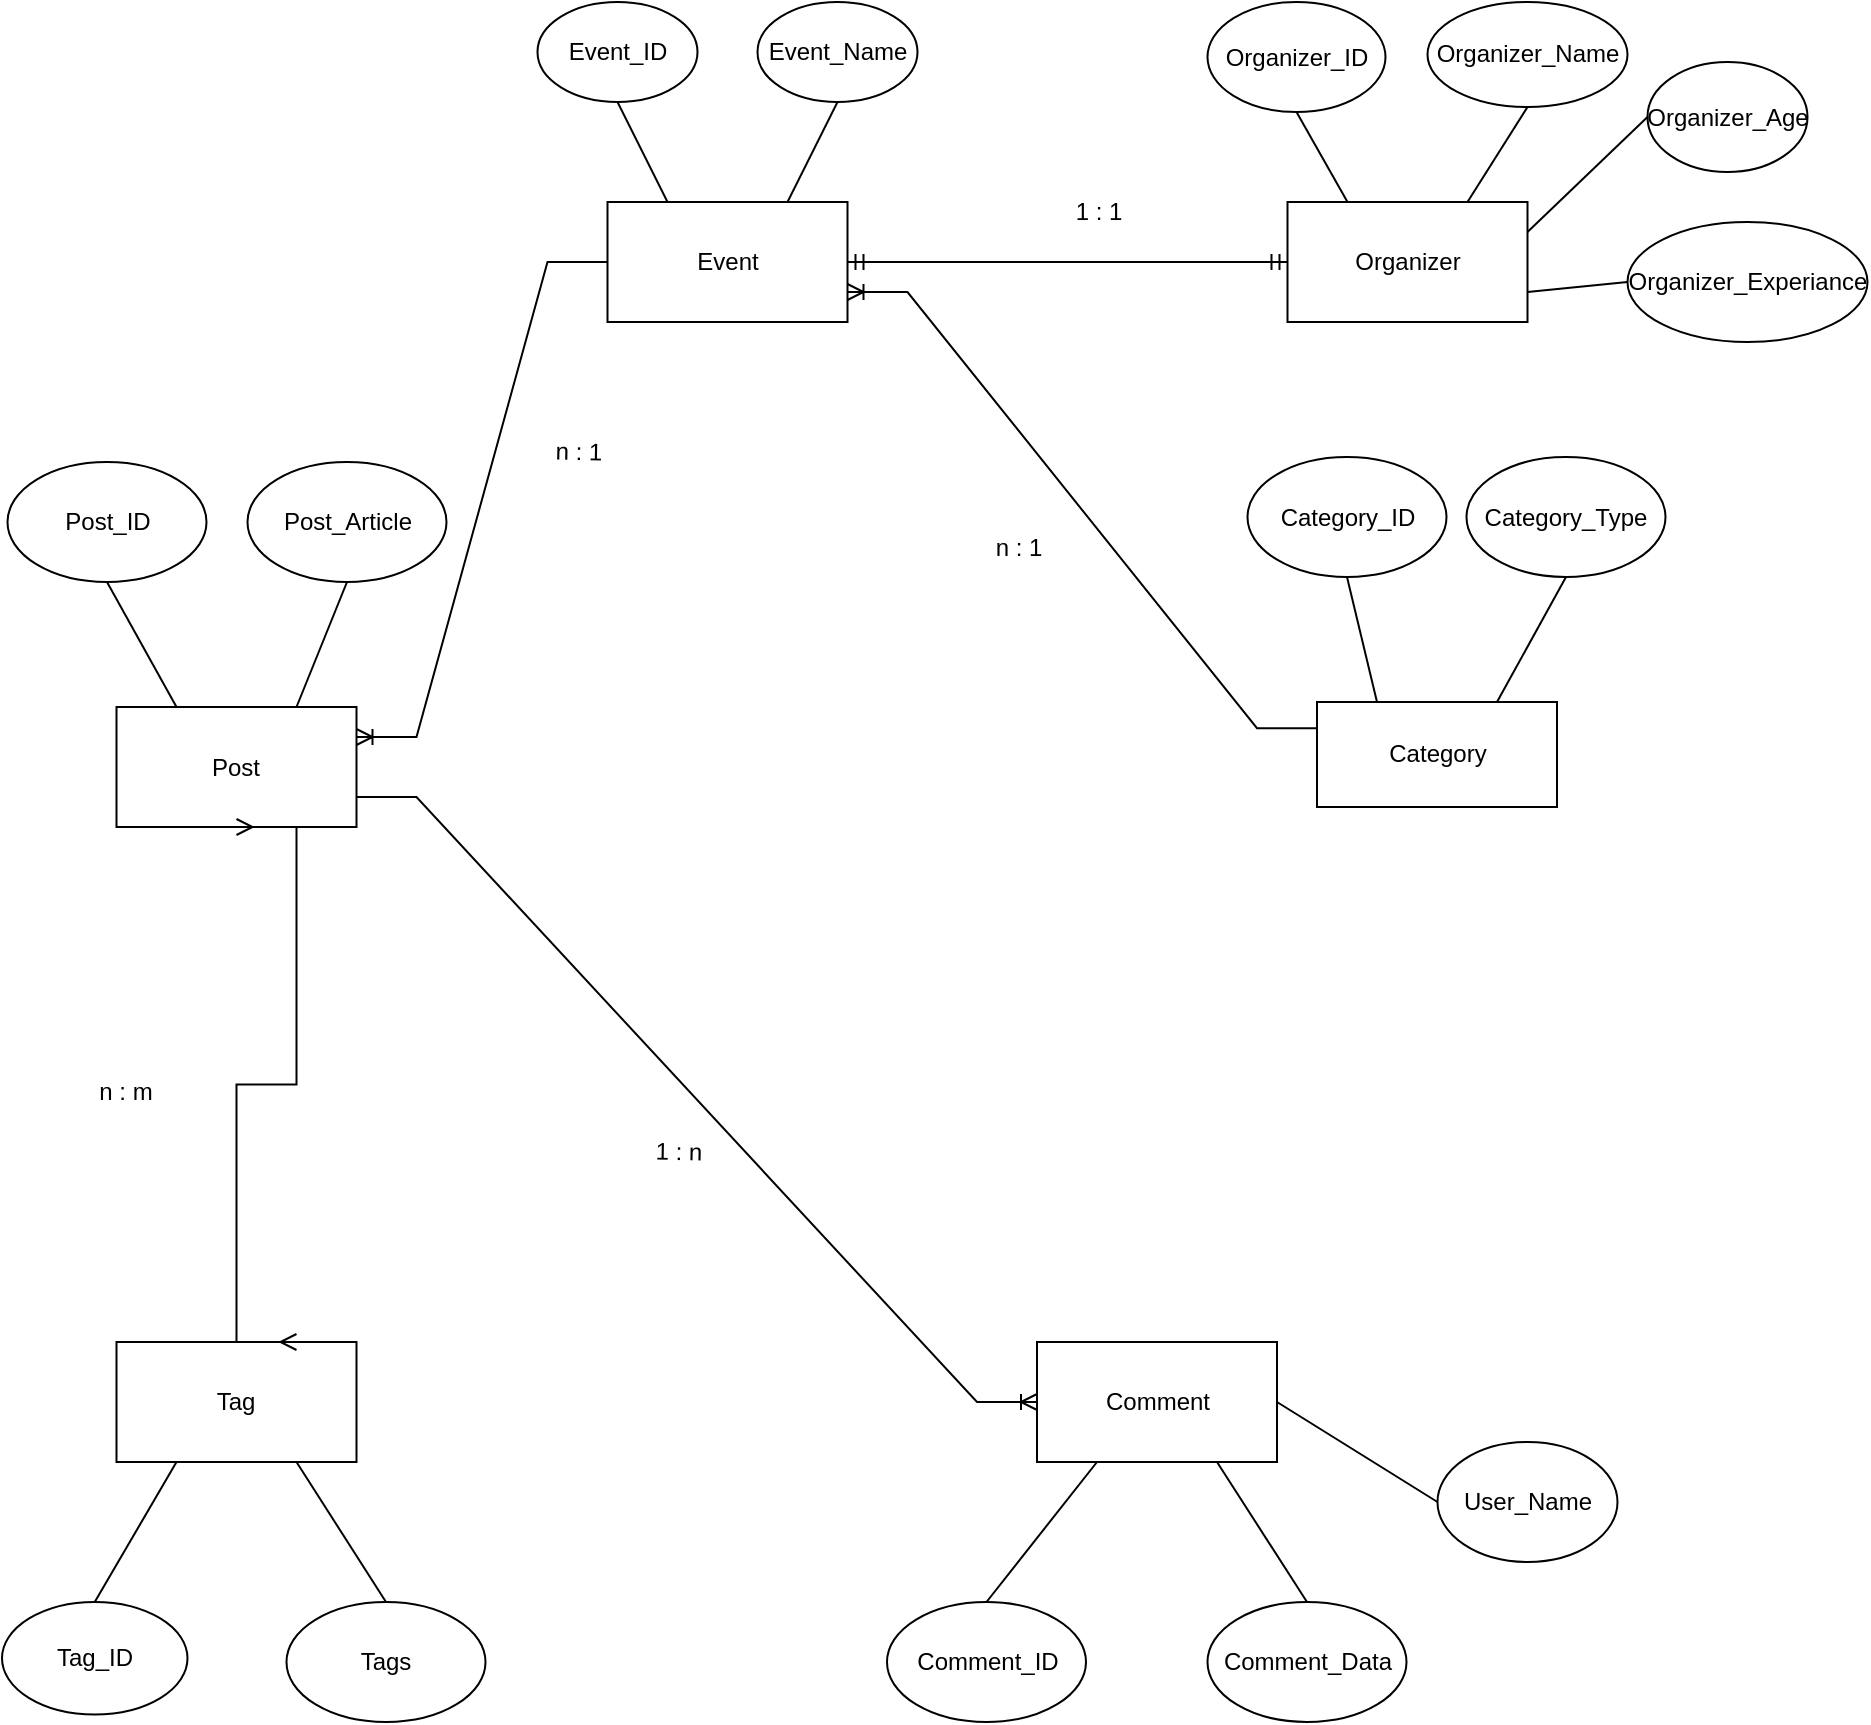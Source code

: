 <mxfile version="21.7.4" type="device">
  <diagram name="Page-1" id="1eqtEI0k5y8maDjVporl">
    <mxGraphModel dx="1300" dy="975" grid="1" gridSize="10" guides="1" tooltips="1" connect="1" arrows="1" fold="1" page="1" pageScale="1" pageWidth="850" pageHeight="1100" math="0" shadow="0">
      <root>
        <mxCell id="0" />
        <mxCell id="1" parent="0" />
        <mxCell id="WSJdr_3D9flf3Dt5iijs-1" value="Category" style="rounded=0;whiteSpace=wrap;html=1;" vertex="1" parent="1">
          <mxGeometry x="1627.5" y="460" width="120" height="52.5" as="geometry" />
        </mxCell>
        <mxCell id="WSJdr_3D9flf3Dt5iijs-2" value="Post" style="rounded=0;whiteSpace=wrap;html=1;" vertex="1" parent="1">
          <mxGeometry x="1027.25" y="462.5" width="120" height="60" as="geometry" />
        </mxCell>
        <mxCell id="WSJdr_3D9flf3Dt5iijs-3" value="Tag" style="rounded=0;whiteSpace=wrap;html=1;" vertex="1" parent="1">
          <mxGeometry x="1027.25" y="780" width="120" height="60" as="geometry" />
        </mxCell>
        <mxCell id="WSJdr_3D9flf3Dt5iijs-4" value="Comment" style="rounded=0;whiteSpace=wrap;html=1;" vertex="1" parent="1">
          <mxGeometry x="1487.5" y="780" width="120" height="60" as="geometry" />
        </mxCell>
        <mxCell id="WSJdr_3D9flf3Dt5iijs-5" value="" style="endArrow=none;html=1;rounded=0;exitX=0.25;exitY=0;exitDx=0;exitDy=0;entryX=0.5;entryY=1;entryDx=0;entryDy=0;" edge="1" parent="1" source="WSJdr_3D9flf3Dt5iijs-2" target="WSJdr_3D9flf3Dt5iijs-18">
          <mxGeometry width="50" height="50" relative="1" as="geometry">
            <mxPoint x="1322.25" y="552.5" as="sourcePoint" />
            <mxPoint x="992.25" y="422.5" as="targetPoint" />
          </mxGeometry>
        </mxCell>
        <mxCell id="WSJdr_3D9flf3Dt5iijs-6" value="" style="endArrow=none;html=1;rounded=0;exitX=0.75;exitY=0;exitDx=0;exitDy=0;entryX=0.5;entryY=1;entryDx=0;entryDy=0;" edge="1" parent="1" source="WSJdr_3D9flf3Dt5iijs-2" target="WSJdr_3D9flf3Dt5iijs-19">
          <mxGeometry width="50" height="50" relative="1" as="geometry">
            <mxPoint x="1302.25" y="542.5" as="sourcePoint" />
            <mxPoint x="1218.25" y="430" as="targetPoint" />
          </mxGeometry>
        </mxCell>
        <mxCell id="WSJdr_3D9flf3Dt5iijs-7" value="" style="endArrow=none;html=1;rounded=0;entryX=0.5;entryY=1;entryDx=0;entryDy=0;exitX=0.25;exitY=0;exitDx=0;exitDy=0;" edge="1" parent="1" source="WSJdr_3D9flf3Dt5iijs-1" target="WSJdr_3D9flf3Dt5iijs-21">
          <mxGeometry width="50" height="50" relative="1" as="geometry">
            <mxPoint x="1462.75" y="580" as="sourcePoint" />
            <mxPoint x="1567.75" y="402.5" as="targetPoint" />
          </mxGeometry>
        </mxCell>
        <mxCell id="WSJdr_3D9flf3Dt5iijs-8" value="" style="endArrow=none;html=1;rounded=0;entryX=0.5;entryY=1;entryDx=0;entryDy=0;exitX=0.75;exitY=0;exitDx=0;exitDy=0;" edge="1" parent="1" source="WSJdr_3D9flf3Dt5iijs-1" target="WSJdr_3D9flf3Dt5iijs-22">
          <mxGeometry width="50" height="50" relative="1" as="geometry">
            <mxPoint x="1432.75" y="530" as="sourcePoint" />
            <mxPoint x="1782.25" y="407.5" as="targetPoint" />
          </mxGeometry>
        </mxCell>
        <mxCell id="WSJdr_3D9flf3Dt5iijs-9" value="" style="endArrow=none;html=1;rounded=0;exitX=0.5;exitY=0;exitDx=0;exitDy=0;entryX=0.75;entryY=1;entryDx=0;entryDy=0;" edge="1" parent="1" source="WSJdr_3D9flf3Dt5iijs-20" target="WSJdr_3D9flf3Dt5iijs-3">
          <mxGeometry width="50" height="50" relative="1" as="geometry">
            <mxPoint x="983" y="890" as="sourcePoint" />
            <mxPoint x="1073" y="880" as="targetPoint" />
          </mxGeometry>
        </mxCell>
        <mxCell id="WSJdr_3D9flf3Dt5iijs-10" value="" style="endArrow=none;html=1;rounded=0;exitX=0.5;exitY=0;exitDx=0;exitDy=0;entryX=0.25;entryY=1;entryDx=0;entryDy=0;" edge="1" parent="1" source="WSJdr_3D9flf3Dt5iijs-23" target="WSJdr_3D9flf3Dt5iijs-4">
          <mxGeometry width="50" height="50" relative="1" as="geometry">
            <mxPoint x="1432.5" y="865" as="sourcePoint" />
            <mxPoint x="1392.5" y="770" as="targetPoint" />
          </mxGeometry>
        </mxCell>
        <mxCell id="WSJdr_3D9flf3Dt5iijs-11" value="Tag_ID" style="ellipse;whiteSpace=wrap;html=1;" vertex="1" parent="1">
          <mxGeometry x="970" y="910" width="92.75" height="56.25" as="geometry" />
        </mxCell>
        <mxCell id="WSJdr_3D9flf3Dt5iijs-12" value="" style="endArrow=none;html=1;rounded=0;exitX=0.5;exitY=0;exitDx=0;exitDy=0;entryX=0.25;entryY=1;entryDx=0;entryDy=0;" edge="1" parent="1" source="WSJdr_3D9flf3Dt5iijs-11" target="WSJdr_3D9flf3Dt5iijs-3">
          <mxGeometry width="50" height="50" relative="1" as="geometry">
            <mxPoint x="1293" y="810" as="sourcePoint" />
            <mxPoint x="1012.75" y="860" as="targetPoint" />
            <Array as="points" />
          </mxGeometry>
        </mxCell>
        <mxCell id="WSJdr_3D9flf3Dt5iijs-13" value="" style="endArrow=none;html=1;rounded=0;entryX=0.5;entryY=0;entryDx=0;entryDy=0;exitX=0.75;exitY=1;exitDx=0;exitDy=0;" edge="1" parent="1" source="WSJdr_3D9flf3Dt5iijs-4" target="WSJdr_3D9flf3Dt5iijs-24">
          <mxGeometry width="50" height="50" relative="1" as="geometry">
            <mxPoint x="1252.5" y="880" as="sourcePoint" />
            <mxPoint x="1652.5" y="880" as="targetPoint" />
          </mxGeometry>
        </mxCell>
        <mxCell id="WSJdr_3D9flf3Dt5iijs-14" value="" style="edgeStyle=entityRelationEdgeStyle;fontSize=12;html=1;endArrow=ERmany;startArrow=ERmany;rounded=0;entryX=0.5;entryY=1;entryDx=0;entryDy=0;exitX=0.75;exitY=0;exitDx=0;exitDy=0;" edge="1" parent="1" source="WSJdr_3D9flf3Dt5iijs-3" target="WSJdr_3D9flf3Dt5iijs-2">
          <mxGeometry width="100" height="100" relative="1" as="geometry">
            <mxPoint x="1142.75" y="810" as="sourcePoint" />
            <mxPoint x="1072.75" y="540" as="targetPoint" />
            <Array as="points">
              <mxPoint x="992.09" y="696.54" />
              <mxPoint x="1032.09" y="696.54" />
              <mxPoint x="987.09" y="706.54" />
              <mxPoint x="1022.09" y="666.54" />
              <mxPoint x="1022.09" y="696.54" />
            </Array>
          </mxGeometry>
        </mxCell>
        <mxCell id="WSJdr_3D9flf3Dt5iijs-15" value="n : m" style="text;strokeColor=none;align=center;fillColor=none;html=1;verticalAlign=middle;whiteSpace=wrap;rounded=0;" vertex="1" parent="1">
          <mxGeometry x="1002.25" y="640" width="60" height="30" as="geometry" />
        </mxCell>
        <mxCell id="WSJdr_3D9flf3Dt5iijs-16" value="n : 1" style="text;html=1;align=center;verticalAlign=middle;resizable=0;points=[];autosize=1;strokeColor=none;fillColor=none;" vertex="1" parent="1">
          <mxGeometry x="1452.75" y="367.5" width="50" height="30" as="geometry" />
        </mxCell>
        <mxCell id="WSJdr_3D9flf3Dt5iijs-17" value="1 : n" style="text;html=1;align=center;verticalAlign=middle;resizable=0;points=[];autosize=1;strokeColor=none;fillColor=none;rotation=1;" vertex="1" parent="1">
          <mxGeometry x="1282.75" y="670" width="50" height="30" as="geometry" />
        </mxCell>
        <mxCell id="WSJdr_3D9flf3Dt5iijs-18" value="Post_ID" style="ellipse;whiteSpace=wrap;html=1;" vertex="1" parent="1">
          <mxGeometry x="972.75" y="340" width="99.5" height="60" as="geometry" />
        </mxCell>
        <mxCell id="WSJdr_3D9flf3Dt5iijs-19" value="Post_Article" style="ellipse;whiteSpace=wrap;html=1;" vertex="1" parent="1">
          <mxGeometry x="1092.75" y="340" width="99.5" height="60" as="geometry" />
        </mxCell>
        <mxCell id="WSJdr_3D9flf3Dt5iijs-20" value="Tags" style="ellipse;whiteSpace=wrap;html=1;" vertex="1" parent="1">
          <mxGeometry x="1112.25" y="910" width="99.5" height="60" as="geometry" />
        </mxCell>
        <mxCell id="WSJdr_3D9flf3Dt5iijs-21" value="Category_ID" style="ellipse;whiteSpace=wrap;html=1;" vertex="1" parent="1">
          <mxGeometry x="1592.75" y="337.5" width="99.5" height="60" as="geometry" />
        </mxCell>
        <mxCell id="WSJdr_3D9flf3Dt5iijs-22" value="Category_Type" style="ellipse;whiteSpace=wrap;html=1;" vertex="1" parent="1">
          <mxGeometry x="1702.25" y="337.5" width="99.5" height="60" as="geometry" />
        </mxCell>
        <mxCell id="WSJdr_3D9flf3Dt5iijs-23" value="Comment_ID" style="ellipse;whiteSpace=wrap;html=1;" vertex="1" parent="1">
          <mxGeometry x="1412.5" y="910" width="99.5" height="60" as="geometry" />
        </mxCell>
        <mxCell id="WSJdr_3D9flf3Dt5iijs-24" value="Comment_Data" style="ellipse;whiteSpace=wrap;html=1;" vertex="1" parent="1">
          <mxGeometry x="1572.75" y="910" width="99.5" height="60" as="geometry" />
        </mxCell>
        <mxCell id="WSJdr_3D9flf3Dt5iijs-25" value="User_Name" style="ellipse;whiteSpace=wrap;html=1;" vertex="1" parent="1">
          <mxGeometry x="1687.75" y="830" width="90" height="60" as="geometry" />
        </mxCell>
        <mxCell id="WSJdr_3D9flf3Dt5iijs-26" value="" style="endArrow=none;html=1;rounded=0;entryX=0;entryY=0.5;entryDx=0;entryDy=0;" edge="1" parent="1" target="WSJdr_3D9flf3Dt5iijs-25">
          <mxGeometry width="50" height="50" relative="1" as="geometry">
            <mxPoint x="1607.5" y="810" as="sourcePoint" />
            <mxPoint x="1692.75" y="845" as="targetPoint" />
          </mxGeometry>
        </mxCell>
        <mxCell id="WSJdr_3D9flf3Dt5iijs-27" value="Event" style="rounded=0;whiteSpace=wrap;html=1;" vertex="1" parent="1">
          <mxGeometry x="1272.75" y="210" width="120" height="60" as="geometry" />
        </mxCell>
        <mxCell id="WSJdr_3D9flf3Dt5iijs-28" value="Event_ID" style="ellipse;whiteSpace=wrap;html=1;" vertex="1" parent="1">
          <mxGeometry x="1237.75" y="110" width="80" height="50" as="geometry" />
        </mxCell>
        <mxCell id="WSJdr_3D9flf3Dt5iijs-29" value="Event_Name" style="ellipse;whiteSpace=wrap;html=1;" vertex="1" parent="1">
          <mxGeometry x="1347.75" y="110" width="80" height="50" as="geometry" />
        </mxCell>
        <mxCell id="WSJdr_3D9flf3Dt5iijs-30" value="" style="endArrow=none;html=1;rounded=0;entryX=0.5;entryY=1;entryDx=0;entryDy=0;exitX=0.75;exitY=0;exitDx=0;exitDy=0;" edge="1" parent="1" source="WSJdr_3D9flf3Dt5iijs-27" target="WSJdr_3D9flf3Dt5iijs-29">
          <mxGeometry width="50" height="50" relative="1" as="geometry">
            <mxPoint x="1162.75" y="280" as="sourcePoint" />
            <mxPoint x="1212.75" y="230" as="targetPoint" />
          </mxGeometry>
        </mxCell>
        <mxCell id="WSJdr_3D9flf3Dt5iijs-31" value="" style="endArrow=none;html=1;rounded=0;entryX=0.5;entryY=1;entryDx=0;entryDy=0;exitX=0.25;exitY=0;exitDx=0;exitDy=0;" edge="1" parent="1" source="WSJdr_3D9flf3Dt5iijs-27" target="WSJdr_3D9flf3Dt5iijs-28">
          <mxGeometry width="50" height="50" relative="1" as="geometry">
            <mxPoint x="1172.75" y="290" as="sourcePoint" />
            <mxPoint x="1222.75" y="240" as="targetPoint" />
          </mxGeometry>
        </mxCell>
        <mxCell id="WSJdr_3D9flf3Dt5iijs-32" value="" style="edgeStyle=entityRelationEdgeStyle;fontSize=12;html=1;endArrow=ERoneToMany;rounded=0;exitX=0;exitY=0.25;exitDx=0;exitDy=0;entryX=1;entryY=0.75;entryDx=0;entryDy=0;" edge="1" parent="1" source="WSJdr_3D9flf3Dt5iijs-1" target="WSJdr_3D9flf3Dt5iijs-27">
          <mxGeometry width="100" height="100" relative="1" as="geometry">
            <mxPoint x="1252.75" y="420" as="sourcePoint" />
            <mxPoint x="1372.75" y="290" as="targetPoint" />
          </mxGeometry>
        </mxCell>
        <mxCell id="WSJdr_3D9flf3Dt5iijs-33" value="n : 1" style="text;html=1;align=center;verticalAlign=middle;resizable=0;points=[];autosize=1;strokeColor=none;fillColor=none;rotation=1;" vertex="1" parent="1">
          <mxGeometry x="1232.75" y="320" width="50" height="30" as="geometry" />
        </mxCell>
        <mxCell id="WSJdr_3D9flf3Dt5iijs-34" value="Organizer" style="rounded=0;whiteSpace=wrap;html=1;" vertex="1" parent="1">
          <mxGeometry x="1612.75" y="210" width="120" height="60" as="geometry" />
        </mxCell>
        <mxCell id="WSJdr_3D9flf3Dt5iijs-35" value="Organizer_ID" style="ellipse;whiteSpace=wrap;html=1;" vertex="1" parent="1">
          <mxGeometry x="1572.75" y="110" width="89" height="55" as="geometry" />
        </mxCell>
        <mxCell id="WSJdr_3D9flf3Dt5iijs-36" value="Organizer_Name" style="ellipse;whiteSpace=wrap;html=1;" vertex="1" parent="1">
          <mxGeometry x="1682.75" y="110" width="100" height="52.5" as="geometry" />
        </mxCell>
        <mxCell id="WSJdr_3D9flf3Dt5iijs-37" value="" style="endArrow=none;html=1;rounded=0;entryX=0.5;entryY=1;entryDx=0;entryDy=0;exitX=0.25;exitY=0;exitDx=0;exitDy=0;" edge="1" parent="1" source="WSJdr_3D9flf3Dt5iijs-34" target="WSJdr_3D9flf3Dt5iijs-35">
          <mxGeometry width="50" height="50" relative="1" as="geometry">
            <mxPoint x="1492.75" y="310" as="sourcePoint" />
            <mxPoint x="1542.75" y="260" as="targetPoint" />
          </mxGeometry>
        </mxCell>
        <mxCell id="WSJdr_3D9flf3Dt5iijs-38" value="" style="endArrow=none;html=1;rounded=0;exitX=0.75;exitY=0;exitDx=0;exitDy=0;entryX=0.5;entryY=1;entryDx=0;entryDy=0;" edge="1" parent="1" source="WSJdr_3D9flf3Dt5iijs-34" target="WSJdr_3D9flf3Dt5iijs-36">
          <mxGeometry width="50" height="50" relative="1" as="geometry">
            <mxPoint x="1772.75" y="220" as="sourcePoint" />
            <mxPoint x="1822.75" y="170" as="targetPoint" />
          </mxGeometry>
        </mxCell>
        <mxCell id="WSJdr_3D9flf3Dt5iijs-39" value="Organizer_Age" style="ellipse;whiteSpace=wrap;html=1;" vertex="1" parent="1">
          <mxGeometry x="1792.75" y="140" width="80" height="55" as="geometry" />
        </mxCell>
        <mxCell id="WSJdr_3D9flf3Dt5iijs-40" value="Organizer_Experiance" style="ellipse;whiteSpace=wrap;html=1;" vertex="1" parent="1">
          <mxGeometry x="1782.75" y="220" width="120" height="60" as="geometry" />
        </mxCell>
        <mxCell id="WSJdr_3D9flf3Dt5iijs-41" value="" style="endArrow=none;html=1;rounded=0;entryX=0;entryY=0.5;entryDx=0;entryDy=0;exitX=1;exitY=0.25;exitDx=0;exitDy=0;" edge="1" parent="1" source="WSJdr_3D9flf3Dt5iijs-34" target="WSJdr_3D9flf3Dt5iijs-39">
          <mxGeometry width="50" height="50" relative="1" as="geometry">
            <mxPoint x="1702.75" y="360" as="sourcePoint" />
            <mxPoint x="1752.75" y="310" as="targetPoint" />
          </mxGeometry>
        </mxCell>
        <mxCell id="WSJdr_3D9flf3Dt5iijs-42" value="" style="endArrow=none;html=1;rounded=0;entryX=0;entryY=0.5;entryDx=0;entryDy=0;exitX=1;exitY=0.75;exitDx=0;exitDy=0;" edge="1" parent="1" source="WSJdr_3D9flf3Dt5iijs-34" target="WSJdr_3D9flf3Dt5iijs-40">
          <mxGeometry width="50" height="50" relative="1" as="geometry">
            <mxPoint x="1712.75" y="370" as="sourcePoint" />
            <mxPoint x="1762.75" y="320" as="targetPoint" />
          </mxGeometry>
        </mxCell>
        <mxCell id="WSJdr_3D9flf3Dt5iijs-43" value="" style="edgeStyle=entityRelationEdgeStyle;fontSize=12;html=1;endArrow=ERmandOne;startArrow=ERmandOne;rounded=0;entryX=0;entryY=0.5;entryDx=0;entryDy=0;exitX=1;exitY=0.5;exitDx=0;exitDy=0;" edge="1" parent="1" source="WSJdr_3D9flf3Dt5iijs-27" target="WSJdr_3D9flf3Dt5iijs-34">
          <mxGeometry width="100" height="100" relative="1" as="geometry">
            <mxPoint x="1462.75" y="310" as="sourcePoint" />
            <mxPoint x="1562.75" y="210" as="targetPoint" />
          </mxGeometry>
        </mxCell>
        <mxCell id="WSJdr_3D9flf3Dt5iijs-44" value="" style="edgeStyle=entityRelationEdgeStyle;fontSize=12;html=1;endArrow=ERoneToMany;rounded=0;exitX=0;exitY=0.5;exitDx=0;exitDy=0;entryX=1;entryY=0.25;entryDx=0;entryDy=0;" edge="1" parent="1" source="WSJdr_3D9flf3Dt5iijs-27" target="WSJdr_3D9flf3Dt5iijs-2">
          <mxGeometry width="100" height="100" relative="1" as="geometry">
            <mxPoint x="1292.75" y="540" as="sourcePoint" />
            <mxPoint x="1392.75" y="440" as="targetPoint" />
          </mxGeometry>
        </mxCell>
        <mxCell id="WSJdr_3D9flf3Dt5iijs-45" value="1 : 1" style="text;html=1;align=center;verticalAlign=middle;resizable=0;points=[];autosize=1;strokeColor=none;fillColor=none;" vertex="1" parent="1">
          <mxGeometry x="1492.75" y="200" width="50" height="30" as="geometry" />
        </mxCell>
        <mxCell id="WSJdr_3D9flf3Dt5iijs-46" value="" style="edgeStyle=entityRelationEdgeStyle;fontSize=12;html=1;endArrow=ERoneToMany;rounded=0;exitX=1;exitY=0.75;exitDx=0;exitDy=0;entryX=0;entryY=0.5;entryDx=0;entryDy=0;" edge="1" parent="1" source="WSJdr_3D9flf3Dt5iijs-2" target="WSJdr_3D9flf3Dt5iijs-4">
          <mxGeometry width="100" height="100" relative="1" as="geometry">
            <mxPoint x="1232.75" y="720" as="sourcePoint" />
            <mxPoint x="1332.75" y="620" as="targetPoint" />
          </mxGeometry>
        </mxCell>
      </root>
    </mxGraphModel>
  </diagram>
</mxfile>

